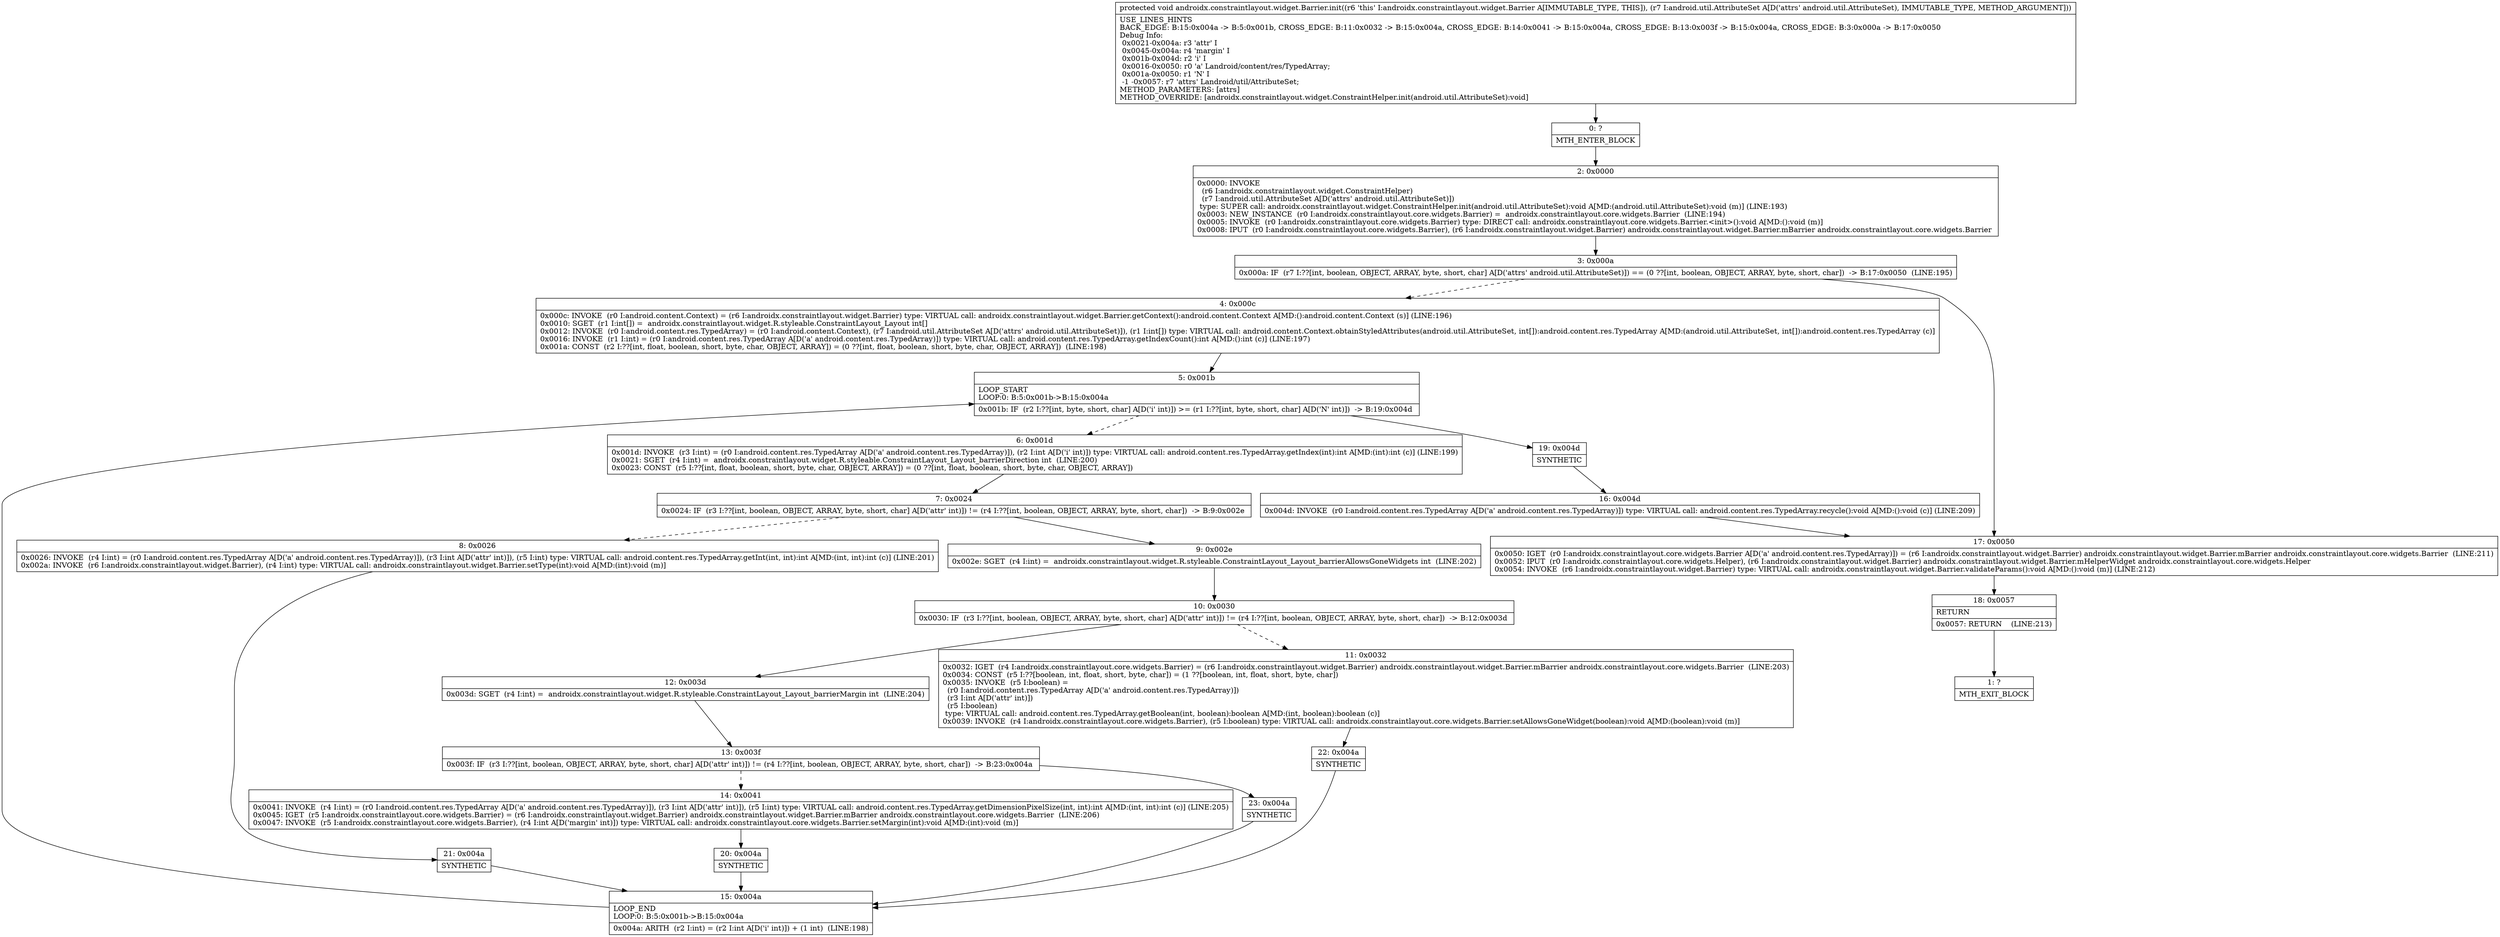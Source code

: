 digraph "CFG forandroidx.constraintlayout.widget.Barrier.init(Landroid\/util\/AttributeSet;)V" {
Node_0 [shape=record,label="{0\:\ ?|MTH_ENTER_BLOCK\l}"];
Node_2 [shape=record,label="{2\:\ 0x0000|0x0000: INVOKE  \l  (r6 I:androidx.constraintlayout.widget.ConstraintHelper)\l  (r7 I:android.util.AttributeSet A[D('attrs' android.util.AttributeSet)])\l type: SUPER call: androidx.constraintlayout.widget.ConstraintHelper.init(android.util.AttributeSet):void A[MD:(android.util.AttributeSet):void (m)] (LINE:193)\l0x0003: NEW_INSTANCE  (r0 I:androidx.constraintlayout.core.widgets.Barrier) =  androidx.constraintlayout.core.widgets.Barrier  (LINE:194)\l0x0005: INVOKE  (r0 I:androidx.constraintlayout.core.widgets.Barrier) type: DIRECT call: androidx.constraintlayout.core.widgets.Barrier.\<init\>():void A[MD:():void (m)]\l0x0008: IPUT  (r0 I:androidx.constraintlayout.core.widgets.Barrier), (r6 I:androidx.constraintlayout.widget.Barrier) androidx.constraintlayout.widget.Barrier.mBarrier androidx.constraintlayout.core.widgets.Barrier \l}"];
Node_3 [shape=record,label="{3\:\ 0x000a|0x000a: IF  (r7 I:??[int, boolean, OBJECT, ARRAY, byte, short, char] A[D('attrs' android.util.AttributeSet)]) == (0 ??[int, boolean, OBJECT, ARRAY, byte, short, char])  \-\> B:17:0x0050  (LINE:195)\l}"];
Node_4 [shape=record,label="{4\:\ 0x000c|0x000c: INVOKE  (r0 I:android.content.Context) = (r6 I:androidx.constraintlayout.widget.Barrier) type: VIRTUAL call: androidx.constraintlayout.widget.Barrier.getContext():android.content.Context A[MD:():android.content.Context (s)] (LINE:196)\l0x0010: SGET  (r1 I:int[]) =  androidx.constraintlayout.widget.R.styleable.ConstraintLayout_Layout int[] \l0x0012: INVOKE  (r0 I:android.content.res.TypedArray) = (r0 I:android.content.Context), (r7 I:android.util.AttributeSet A[D('attrs' android.util.AttributeSet)]), (r1 I:int[]) type: VIRTUAL call: android.content.Context.obtainStyledAttributes(android.util.AttributeSet, int[]):android.content.res.TypedArray A[MD:(android.util.AttributeSet, int[]):android.content.res.TypedArray (c)]\l0x0016: INVOKE  (r1 I:int) = (r0 I:android.content.res.TypedArray A[D('a' android.content.res.TypedArray)]) type: VIRTUAL call: android.content.res.TypedArray.getIndexCount():int A[MD:():int (c)] (LINE:197)\l0x001a: CONST  (r2 I:??[int, float, boolean, short, byte, char, OBJECT, ARRAY]) = (0 ??[int, float, boolean, short, byte, char, OBJECT, ARRAY])  (LINE:198)\l}"];
Node_5 [shape=record,label="{5\:\ 0x001b|LOOP_START\lLOOP:0: B:5:0x001b\-\>B:15:0x004a\l|0x001b: IF  (r2 I:??[int, byte, short, char] A[D('i' int)]) \>= (r1 I:??[int, byte, short, char] A[D('N' int)])  \-\> B:19:0x004d \l}"];
Node_6 [shape=record,label="{6\:\ 0x001d|0x001d: INVOKE  (r3 I:int) = (r0 I:android.content.res.TypedArray A[D('a' android.content.res.TypedArray)]), (r2 I:int A[D('i' int)]) type: VIRTUAL call: android.content.res.TypedArray.getIndex(int):int A[MD:(int):int (c)] (LINE:199)\l0x0021: SGET  (r4 I:int) =  androidx.constraintlayout.widget.R.styleable.ConstraintLayout_Layout_barrierDirection int  (LINE:200)\l0x0023: CONST  (r5 I:??[int, float, boolean, short, byte, char, OBJECT, ARRAY]) = (0 ??[int, float, boolean, short, byte, char, OBJECT, ARRAY]) \l}"];
Node_7 [shape=record,label="{7\:\ 0x0024|0x0024: IF  (r3 I:??[int, boolean, OBJECT, ARRAY, byte, short, char] A[D('attr' int)]) != (r4 I:??[int, boolean, OBJECT, ARRAY, byte, short, char])  \-\> B:9:0x002e \l}"];
Node_8 [shape=record,label="{8\:\ 0x0026|0x0026: INVOKE  (r4 I:int) = (r0 I:android.content.res.TypedArray A[D('a' android.content.res.TypedArray)]), (r3 I:int A[D('attr' int)]), (r5 I:int) type: VIRTUAL call: android.content.res.TypedArray.getInt(int, int):int A[MD:(int, int):int (c)] (LINE:201)\l0x002a: INVOKE  (r6 I:androidx.constraintlayout.widget.Barrier), (r4 I:int) type: VIRTUAL call: androidx.constraintlayout.widget.Barrier.setType(int):void A[MD:(int):void (m)]\l}"];
Node_21 [shape=record,label="{21\:\ 0x004a|SYNTHETIC\l}"];
Node_15 [shape=record,label="{15\:\ 0x004a|LOOP_END\lLOOP:0: B:5:0x001b\-\>B:15:0x004a\l|0x004a: ARITH  (r2 I:int) = (r2 I:int A[D('i' int)]) + (1 int)  (LINE:198)\l}"];
Node_9 [shape=record,label="{9\:\ 0x002e|0x002e: SGET  (r4 I:int) =  androidx.constraintlayout.widget.R.styleable.ConstraintLayout_Layout_barrierAllowsGoneWidgets int  (LINE:202)\l}"];
Node_10 [shape=record,label="{10\:\ 0x0030|0x0030: IF  (r3 I:??[int, boolean, OBJECT, ARRAY, byte, short, char] A[D('attr' int)]) != (r4 I:??[int, boolean, OBJECT, ARRAY, byte, short, char])  \-\> B:12:0x003d \l}"];
Node_11 [shape=record,label="{11\:\ 0x0032|0x0032: IGET  (r4 I:androidx.constraintlayout.core.widgets.Barrier) = (r6 I:androidx.constraintlayout.widget.Barrier) androidx.constraintlayout.widget.Barrier.mBarrier androidx.constraintlayout.core.widgets.Barrier  (LINE:203)\l0x0034: CONST  (r5 I:??[boolean, int, float, short, byte, char]) = (1 ??[boolean, int, float, short, byte, char]) \l0x0035: INVOKE  (r5 I:boolean) = \l  (r0 I:android.content.res.TypedArray A[D('a' android.content.res.TypedArray)])\l  (r3 I:int A[D('attr' int)])\l  (r5 I:boolean)\l type: VIRTUAL call: android.content.res.TypedArray.getBoolean(int, boolean):boolean A[MD:(int, boolean):boolean (c)]\l0x0039: INVOKE  (r4 I:androidx.constraintlayout.core.widgets.Barrier), (r5 I:boolean) type: VIRTUAL call: androidx.constraintlayout.core.widgets.Barrier.setAllowsGoneWidget(boolean):void A[MD:(boolean):void (m)]\l}"];
Node_22 [shape=record,label="{22\:\ 0x004a|SYNTHETIC\l}"];
Node_12 [shape=record,label="{12\:\ 0x003d|0x003d: SGET  (r4 I:int) =  androidx.constraintlayout.widget.R.styleable.ConstraintLayout_Layout_barrierMargin int  (LINE:204)\l}"];
Node_13 [shape=record,label="{13\:\ 0x003f|0x003f: IF  (r3 I:??[int, boolean, OBJECT, ARRAY, byte, short, char] A[D('attr' int)]) != (r4 I:??[int, boolean, OBJECT, ARRAY, byte, short, char])  \-\> B:23:0x004a \l}"];
Node_14 [shape=record,label="{14\:\ 0x0041|0x0041: INVOKE  (r4 I:int) = (r0 I:android.content.res.TypedArray A[D('a' android.content.res.TypedArray)]), (r3 I:int A[D('attr' int)]), (r5 I:int) type: VIRTUAL call: android.content.res.TypedArray.getDimensionPixelSize(int, int):int A[MD:(int, int):int (c)] (LINE:205)\l0x0045: IGET  (r5 I:androidx.constraintlayout.core.widgets.Barrier) = (r6 I:androidx.constraintlayout.widget.Barrier) androidx.constraintlayout.widget.Barrier.mBarrier androidx.constraintlayout.core.widgets.Barrier  (LINE:206)\l0x0047: INVOKE  (r5 I:androidx.constraintlayout.core.widgets.Barrier), (r4 I:int A[D('margin' int)]) type: VIRTUAL call: androidx.constraintlayout.core.widgets.Barrier.setMargin(int):void A[MD:(int):void (m)]\l}"];
Node_20 [shape=record,label="{20\:\ 0x004a|SYNTHETIC\l}"];
Node_23 [shape=record,label="{23\:\ 0x004a|SYNTHETIC\l}"];
Node_19 [shape=record,label="{19\:\ 0x004d|SYNTHETIC\l}"];
Node_16 [shape=record,label="{16\:\ 0x004d|0x004d: INVOKE  (r0 I:android.content.res.TypedArray A[D('a' android.content.res.TypedArray)]) type: VIRTUAL call: android.content.res.TypedArray.recycle():void A[MD:():void (c)] (LINE:209)\l}"];
Node_17 [shape=record,label="{17\:\ 0x0050|0x0050: IGET  (r0 I:androidx.constraintlayout.core.widgets.Barrier A[D('a' android.content.res.TypedArray)]) = (r6 I:androidx.constraintlayout.widget.Barrier) androidx.constraintlayout.widget.Barrier.mBarrier androidx.constraintlayout.core.widgets.Barrier  (LINE:211)\l0x0052: IPUT  (r0 I:androidx.constraintlayout.core.widgets.Helper), (r6 I:androidx.constraintlayout.widget.Barrier) androidx.constraintlayout.widget.Barrier.mHelperWidget androidx.constraintlayout.core.widgets.Helper \l0x0054: INVOKE  (r6 I:androidx.constraintlayout.widget.Barrier) type: VIRTUAL call: androidx.constraintlayout.widget.Barrier.validateParams():void A[MD:():void (m)] (LINE:212)\l}"];
Node_18 [shape=record,label="{18\:\ 0x0057|RETURN\l|0x0057: RETURN    (LINE:213)\l}"];
Node_1 [shape=record,label="{1\:\ ?|MTH_EXIT_BLOCK\l}"];
MethodNode[shape=record,label="{protected void androidx.constraintlayout.widget.Barrier.init((r6 'this' I:androidx.constraintlayout.widget.Barrier A[IMMUTABLE_TYPE, THIS]), (r7 I:android.util.AttributeSet A[D('attrs' android.util.AttributeSet), IMMUTABLE_TYPE, METHOD_ARGUMENT]))  | USE_LINES_HINTS\lBACK_EDGE: B:15:0x004a \-\> B:5:0x001b, CROSS_EDGE: B:11:0x0032 \-\> B:15:0x004a, CROSS_EDGE: B:14:0x0041 \-\> B:15:0x004a, CROSS_EDGE: B:13:0x003f \-\> B:15:0x004a, CROSS_EDGE: B:3:0x000a \-\> B:17:0x0050\lDebug Info:\l  0x0021\-0x004a: r3 'attr' I\l  0x0045\-0x004a: r4 'margin' I\l  0x001b\-0x004d: r2 'i' I\l  0x0016\-0x0050: r0 'a' Landroid\/content\/res\/TypedArray;\l  0x001a\-0x0050: r1 'N' I\l  \-1 \-0x0057: r7 'attrs' Landroid\/util\/AttributeSet;\lMETHOD_PARAMETERS: [attrs]\lMETHOD_OVERRIDE: [androidx.constraintlayout.widget.ConstraintHelper.init(android.util.AttributeSet):void]\l}"];
MethodNode -> Node_0;Node_0 -> Node_2;
Node_2 -> Node_3;
Node_3 -> Node_4[style=dashed];
Node_3 -> Node_17;
Node_4 -> Node_5;
Node_5 -> Node_6[style=dashed];
Node_5 -> Node_19;
Node_6 -> Node_7;
Node_7 -> Node_8[style=dashed];
Node_7 -> Node_9;
Node_8 -> Node_21;
Node_21 -> Node_15;
Node_15 -> Node_5;
Node_9 -> Node_10;
Node_10 -> Node_11[style=dashed];
Node_10 -> Node_12;
Node_11 -> Node_22;
Node_22 -> Node_15;
Node_12 -> Node_13;
Node_13 -> Node_14[style=dashed];
Node_13 -> Node_23;
Node_14 -> Node_20;
Node_20 -> Node_15;
Node_23 -> Node_15;
Node_19 -> Node_16;
Node_16 -> Node_17;
Node_17 -> Node_18;
Node_18 -> Node_1;
}

